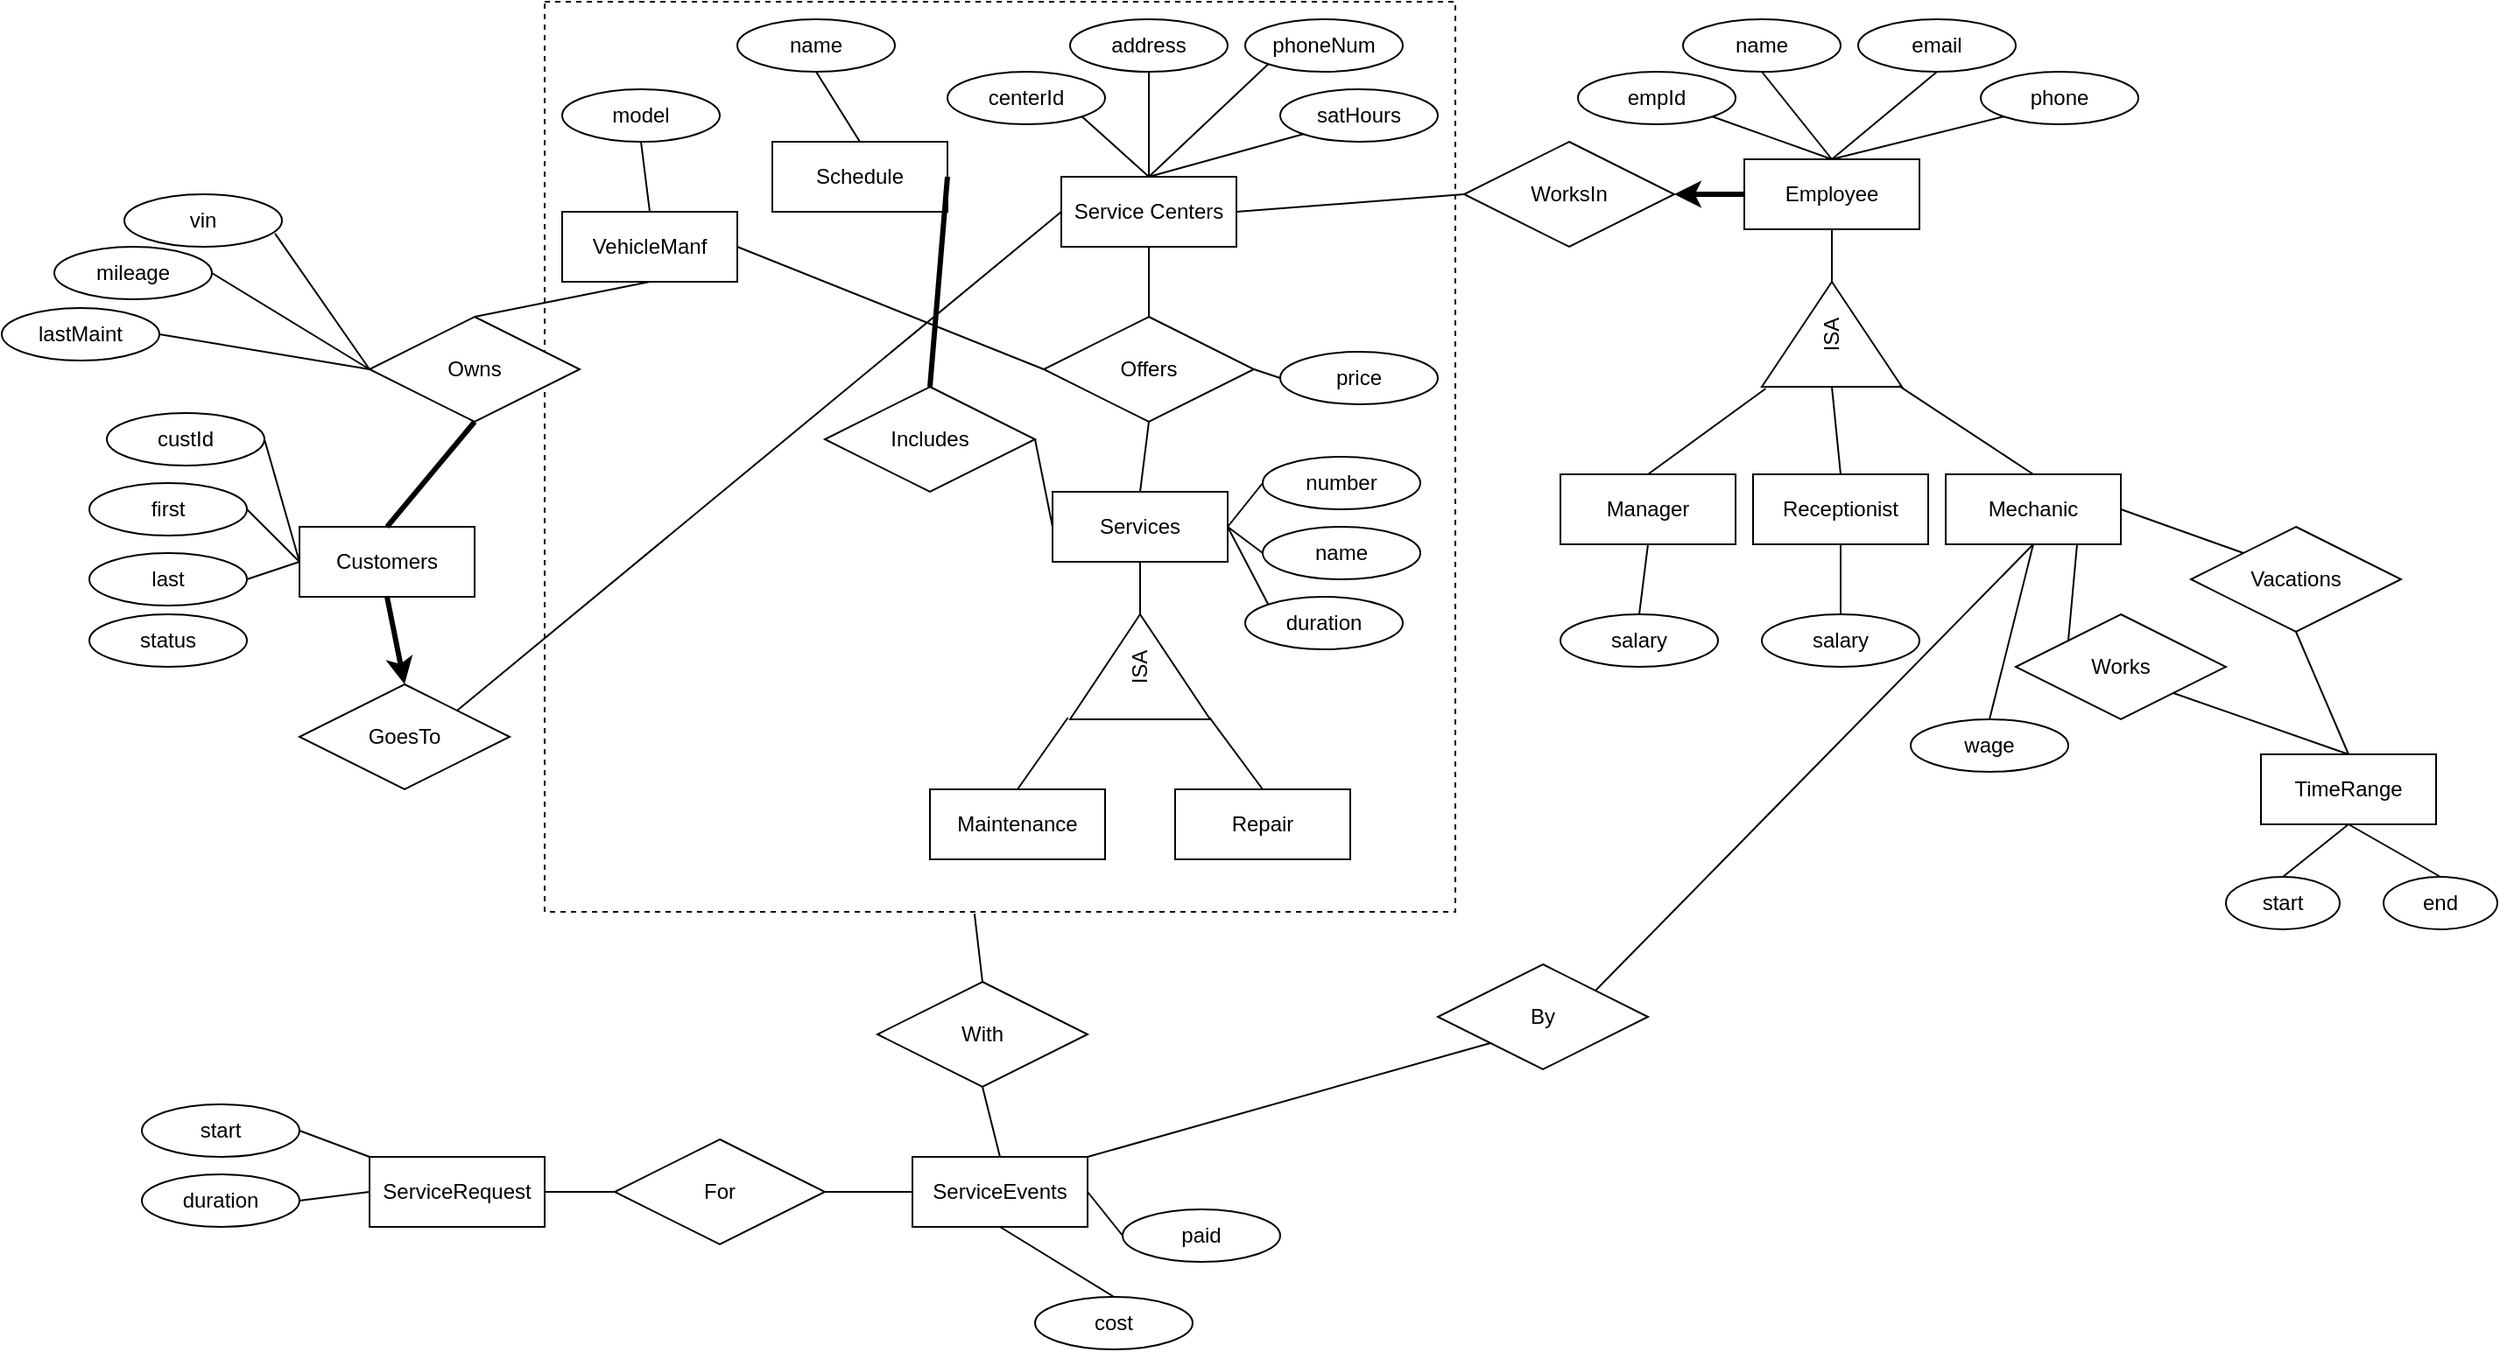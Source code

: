 <mxfile version="20.3.7" type="device"><diagram id="R2lEEEUBdFMjLlhIrx00" name="Page-1"><mxGraphModel dx="1888" dy="571" grid="1" gridSize="10" guides="1" tooltips="1" connect="1" arrows="1" fold="1" page="1" pageScale="1" pageWidth="850" pageHeight="1100" math="0" shadow="0" extFonts="Permanent Marker^https://fonts.googleapis.com/css?family=Permanent+Marker"><root><mxCell id="0"/><mxCell id="1" parent="0"/><mxCell id="NpxVRTcOnWrEXjAAr7ID-101" value="" style="whiteSpace=wrap;html=1;aspect=fixed;dashed=1;" vertex="1" parent="1"><mxGeometry x="-100" y="10" width="520" height="520" as="geometry"/></mxCell><mxCell id="vT3XlOW8INVh_9eX7dai-1" value="Service Centers" style="whiteSpace=wrap;html=1;align=center;" parent="1" vertex="1"><mxGeometry x="195" y="110" width="100" height="40" as="geometry"/></mxCell><mxCell id="vT3XlOW8INVh_9eX7dai-2" value="centerId" style="ellipse;whiteSpace=wrap;html=1;align=center;" parent="1" vertex="1"><mxGeometry x="130" y="50" width="90" height="30" as="geometry"/></mxCell><mxCell id="vT3XlOW8INVh_9eX7dai-3" value="address" style="ellipse;whiteSpace=wrap;html=1;align=center;" parent="1" vertex="1"><mxGeometry x="200" y="20" width="90" height="30" as="geometry"/></mxCell><mxCell id="vT3XlOW8INVh_9eX7dai-4" value="phoneNum" style="ellipse;whiteSpace=wrap;html=1;align=center;" parent="1" vertex="1"><mxGeometry x="300" y="20" width="90" height="30" as="geometry"/></mxCell><mxCell id="vT3XlOW8INVh_9eX7dai-5" value="satHours" style="ellipse;whiteSpace=wrap;html=1;align=center;" parent="1" vertex="1"><mxGeometry x="320" y="60" width="90" height="30" as="geometry"/></mxCell><mxCell id="NpxVRTcOnWrEXjAAr7ID-1" value="Employee" style="whiteSpace=wrap;html=1;align=center;" vertex="1" parent="1"><mxGeometry x="585" y="100" width="100" height="40" as="geometry"/></mxCell><mxCell id="NpxVRTcOnWrEXjAAr7ID-2" value="ISA" style="triangle;whiteSpace=wrap;html=1;rotation=-90;" vertex="1" parent="1"><mxGeometry x="605" y="160" width="60" height="80" as="geometry"/></mxCell><mxCell id="NpxVRTcOnWrEXjAAr7ID-3" value="Manager" style="whiteSpace=wrap;html=1;align=center;" vertex="1" parent="1"><mxGeometry x="480" y="280" width="100" height="40" as="geometry"/></mxCell><mxCell id="NpxVRTcOnWrEXjAAr7ID-4" value="Receptionist" style="whiteSpace=wrap;html=1;align=center;" vertex="1" parent="1"><mxGeometry x="590" y="280" width="100" height="40" as="geometry"/></mxCell><mxCell id="NpxVRTcOnWrEXjAAr7ID-5" value="Mechanic" style="whiteSpace=wrap;html=1;align=center;" vertex="1" parent="1"><mxGeometry x="700" y="280" width="100" height="40" as="geometry"/></mxCell><mxCell id="NpxVRTcOnWrEXjAAr7ID-8" value="empId" style="ellipse;whiteSpace=wrap;html=1;align=center;" vertex="1" parent="1"><mxGeometry x="490" y="50" width="90" height="30" as="geometry"/></mxCell><mxCell id="NpxVRTcOnWrEXjAAr7ID-9" value="name" style="ellipse;whiteSpace=wrap;html=1;align=center;" vertex="1" parent="1"><mxGeometry x="550" y="20" width="90" height="30" as="geometry"/></mxCell><mxCell id="NpxVRTcOnWrEXjAAr7ID-10" value="email&lt;span style=&quot;color: rgba(0, 0, 0, 0); font-family: monospace; font-size: 0px; text-align: start;&quot;&gt;%3CmxGraphModel%3E%3Croot%3E%3CmxCell%20id%3D%220%22%2F%3E%3CmxCell%20id%3D%221%22%20parent%3D%220%22%2F%3E%3CmxCell%20id%3D%222%22%20value%3D%22empId%22%20style%3D%22ellipse%3BwhiteSpace%3Dwrap%3Bhtml%3D1%3Balign%3Dcenter%3B%22%20vertex%3D%221%22%20parent%3D%221%22%3E%3CmxGeometry%20x%3D%22480%22%20y%3D%2290%22%20width%3D%2290%22%20height%3D%2230%22%20as%3D%22geometry%22%2F%3E%3C%2FmxCell%3E%3C%2Froot%3E%3C%2FmxGraphModel%3E&lt;/span&gt;" style="ellipse;whiteSpace=wrap;html=1;align=center;" vertex="1" parent="1"><mxGeometry x="650" y="20" width="90" height="30" as="geometry"/></mxCell><mxCell id="NpxVRTcOnWrEXjAAr7ID-11" value="phone&lt;span style=&quot;color: rgba(0, 0, 0, 0); font-family: monospace; font-size: 0px; text-align: start;&quot;&gt;%3CmxGraphModel%3E%3Croot%3E%3CmxCell%20id%3D%220%22%2F%3E%3CmxCell%20id%3D%221%22%20parent%3D%220%22%2F%3E%3CmxCell%20id%3D%222%22%20value%3D%22email%26lt%3Bspan%20style%3D%26quot%3Bcolor%3A%20rgba(0%2C%200%2C%200%2C%200)%3B%20font-family%3A%20monospace%3B%20font-size%3A%200px%3B%20text-align%3A%20start%3B%26quot%3B%26gt%3B%253CmxGraphModel%253E%253Croot%253E%253CmxCell%2520id%253D%25220%2522%252F%253E%253CmxCell%2520id%253D%25221%2522%2520parent%253D%25220%2522%252F%253E%253CmxCell%2520id%253D%25222%2522%2520value%253D%2522empId%2522%2520style%253D%2522ellipse%253BwhiteSpace%253Dwrap%253Bhtml%253D1%253Balign%253Dcenter%253B%2522%2520vertex%253D%25221%2522%2520parent%253D%25221%2522%253E%253CmxGeometry%2520x%253D%2522480%2522%2520y%253D%252290%2522%2520width%253D%252290%2522%2520height%253D%252230%2522%2520as%253D%2522geometry%2522%252F%253E%253C%252FmxCell%253E%253C%252Froot%253E%253C%252FmxGraphModel%253E%26lt%3B%2Fspan%26gt%3B%22%20style%3D%22ellipse%3BwhiteSpace%3Dwrap%3Bhtml%3D1%3Balign%3Dcenter%3B%22%20vertex%3D%221%22%20parent%3D%221%22%3E%3CmxGeometry%20x%3D%22610%22%20y%3D%2240%22%20width%3D%2290%22%20height%3D%2230%22%20as%3D%22geometry%22%2F%3E%3C%2FmxCell%3E%3C%2Froot%3E%3C%2FmxGraphModel%3E&lt;/span&gt;" style="ellipse;whiteSpace=wrap;html=1;align=center;" vertex="1" parent="1"><mxGeometry x="720" y="50" width="90" height="30" as="geometry"/></mxCell><mxCell id="NpxVRTcOnWrEXjAAr7ID-12" value="salary" style="ellipse;whiteSpace=wrap;html=1;align=center;" vertex="1" parent="1"><mxGeometry x="480" y="360" width="90" height="30" as="geometry"/></mxCell><mxCell id="NpxVRTcOnWrEXjAAr7ID-13" value="salary" style="ellipse;whiteSpace=wrap;html=1;align=center;" vertex="1" parent="1"><mxGeometry x="595" y="360" width="90" height="30" as="geometry"/></mxCell><mxCell id="NpxVRTcOnWrEXjAAr7ID-14" value="wage" style="ellipse;whiteSpace=wrap;html=1;align=center;" vertex="1" parent="1"><mxGeometry x="680" y="420" width="90" height="30" as="geometry"/></mxCell><mxCell id="NpxVRTcOnWrEXjAAr7ID-15" value="" style="endArrow=none;html=1;rounded=0;exitX=1;exitY=1;exitDx=0;exitDy=0;entryX=0.5;entryY=0;entryDx=0;entryDy=0;" edge="1" parent="1" source="vT3XlOW8INVh_9eX7dai-2" target="vT3XlOW8INVh_9eX7dai-1"><mxGeometry relative="1" as="geometry"><mxPoint x="60" y="110" as="sourcePoint"/><mxPoint x="220" y="110" as="targetPoint"/></mxGeometry></mxCell><mxCell id="NpxVRTcOnWrEXjAAr7ID-16" value="" style="endArrow=none;html=1;rounded=0;exitX=0.5;exitY=1;exitDx=0;exitDy=0;entryX=0.5;entryY=0;entryDx=0;entryDy=0;" edge="1" parent="1" source="vT3XlOW8INVh_9eX7dai-3" target="vT3XlOW8INVh_9eX7dai-1"><mxGeometry relative="1" as="geometry"><mxPoint x="260" y="90" as="sourcePoint"/><mxPoint x="420" y="90" as="targetPoint"/></mxGeometry></mxCell><mxCell id="NpxVRTcOnWrEXjAAr7ID-17" value="" style="endArrow=none;html=1;rounded=0;entryX=0;entryY=1;entryDx=0;entryDy=0;exitX=0.5;exitY=0;exitDx=0;exitDy=0;" edge="1" parent="1" source="vT3XlOW8INVh_9eX7dai-1" target="vT3XlOW8INVh_9eX7dai-4"><mxGeometry relative="1" as="geometry"><mxPoint x="260" y="110" as="sourcePoint"/><mxPoint x="420" y="110" as="targetPoint"/></mxGeometry></mxCell><mxCell id="NpxVRTcOnWrEXjAAr7ID-18" value="" style="endArrow=none;html=1;rounded=0;exitX=0.5;exitY=0;exitDx=0;exitDy=0;entryX=0;entryY=1;entryDx=0;entryDy=0;" edge="1" parent="1" source="vT3XlOW8INVh_9eX7dai-1" target="vT3XlOW8INVh_9eX7dai-5"><mxGeometry relative="1" as="geometry"><mxPoint x="340" y="120" as="sourcePoint"/><mxPoint x="500" y="120" as="targetPoint"/></mxGeometry></mxCell><mxCell id="NpxVRTcOnWrEXjAAr7ID-19" value="" style="endArrow=none;html=1;rounded=0;exitX=1;exitY=1;exitDx=0;exitDy=0;entryX=0.5;entryY=0;entryDx=0;entryDy=0;" edge="1" parent="1" source="NpxVRTcOnWrEXjAAr7ID-8" target="NpxVRTcOnWrEXjAAr7ID-1"><mxGeometry relative="1" as="geometry"><mxPoint x="600" y="80" as="sourcePoint"/><mxPoint x="760" y="80" as="targetPoint"/></mxGeometry></mxCell><mxCell id="NpxVRTcOnWrEXjAAr7ID-20" value="" style="endArrow=none;html=1;rounded=0;exitX=0.5;exitY=0;exitDx=0;exitDy=0;entryX=0.5;entryY=1;entryDx=0;entryDy=0;" edge="1" parent="1" source="NpxVRTcOnWrEXjAAr7ID-1" target="NpxVRTcOnWrEXjAAr7ID-9"><mxGeometry relative="1" as="geometry"><mxPoint x="710" y="100" as="sourcePoint"/><mxPoint x="870" y="100" as="targetPoint"/></mxGeometry></mxCell><mxCell id="NpxVRTcOnWrEXjAAr7ID-21" value="" style="endArrow=none;html=1;rounded=0;exitX=0.5;exitY=0;exitDx=0;exitDy=0;entryX=0.5;entryY=1;entryDx=0;entryDy=0;" edge="1" parent="1" source="NpxVRTcOnWrEXjAAr7ID-1" target="NpxVRTcOnWrEXjAAr7ID-10"><mxGeometry relative="1" as="geometry"><mxPoint x="670" y="80" as="sourcePoint"/><mxPoint x="830" y="80" as="targetPoint"/></mxGeometry></mxCell><mxCell id="NpxVRTcOnWrEXjAAr7ID-22" value="" style="endArrow=none;html=1;rounded=0;exitX=0.5;exitY=0;exitDx=0;exitDy=0;entryX=0;entryY=1;entryDx=0;entryDy=0;" edge="1" parent="1" source="NpxVRTcOnWrEXjAAr7ID-1" target="NpxVRTcOnWrEXjAAr7ID-11"><mxGeometry relative="1" as="geometry"><mxPoint x="700" y="130" as="sourcePoint"/><mxPoint x="860" y="130" as="targetPoint"/></mxGeometry></mxCell><mxCell id="NpxVRTcOnWrEXjAAr7ID-23" value="" style="endArrow=none;html=1;rounded=0;exitX=0.5;exitY=1;exitDx=0;exitDy=0;entryX=1;entryY=0.5;entryDx=0;entryDy=0;" edge="1" parent="1" source="NpxVRTcOnWrEXjAAr7ID-1" target="NpxVRTcOnWrEXjAAr7ID-2"><mxGeometry relative="1" as="geometry"><mxPoint x="670" y="170" as="sourcePoint"/><mxPoint x="830" y="170" as="targetPoint"/></mxGeometry></mxCell><mxCell id="NpxVRTcOnWrEXjAAr7ID-24" value="" style="endArrow=none;html=1;rounded=0;entryX=-0.017;entryY=0.028;entryDx=0;entryDy=0;entryPerimeter=0;exitX=0.5;exitY=0;exitDx=0;exitDy=0;" edge="1" parent="1" source="NpxVRTcOnWrEXjAAr7ID-3" target="NpxVRTcOnWrEXjAAr7ID-2"><mxGeometry relative="1" as="geometry"><mxPoint x="470" y="250" as="sourcePoint"/><mxPoint x="630" y="250" as="targetPoint"/></mxGeometry></mxCell><mxCell id="NpxVRTcOnWrEXjAAr7ID-25" value="" style="endArrow=none;html=1;rounded=0;exitX=0;exitY=0.5;exitDx=0;exitDy=0;entryX=0.5;entryY=0;entryDx=0;entryDy=0;" edge="1" parent="1" source="NpxVRTcOnWrEXjAAr7ID-2" target="NpxVRTcOnWrEXjAAr7ID-4"><mxGeometry relative="1" as="geometry"><mxPoint x="620" y="250" as="sourcePoint"/><mxPoint x="780" y="250" as="targetPoint"/></mxGeometry></mxCell><mxCell id="NpxVRTcOnWrEXjAAr7ID-26" value="" style="endArrow=none;html=1;rounded=0;exitX=0.01;exitY=0.978;exitDx=0;exitDy=0;exitPerimeter=0;entryX=0.5;entryY=0;entryDx=0;entryDy=0;" edge="1" parent="1" source="NpxVRTcOnWrEXjAAr7ID-2" target="NpxVRTcOnWrEXjAAr7ID-5"><mxGeometry relative="1" as="geometry"><mxPoint x="690" y="250" as="sourcePoint"/><mxPoint x="830" y="230" as="targetPoint"/></mxGeometry></mxCell><mxCell id="NpxVRTcOnWrEXjAAr7ID-27" value="" style="endArrow=none;html=1;rounded=0;entryX=0.5;entryY=0;entryDx=0;entryDy=0;exitX=0.5;exitY=1;exitDx=0;exitDy=0;" edge="1" parent="1" source="NpxVRTcOnWrEXjAAr7ID-3" target="NpxVRTcOnWrEXjAAr7ID-12"><mxGeometry relative="1" as="geometry"><mxPoint x="380" y="350" as="sourcePoint"/><mxPoint x="540" y="350" as="targetPoint"/></mxGeometry></mxCell><mxCell id="NpxVRTcOnWrEXjAAr7ID-28" value="" style="endArrow=none;html=1;rounded=0;exitX=0.5;exitY=1;exitDx=0;exitDy=0;entryX=0.5;entryY=0;entryDx=0;entryDy=0;" edge="1" parent="1" source="NpxVRTcOnWrEXjAAr7ID-4" target="NpxVRTcOnWrEXjAAr7ID-13"><mxGeometry relative="1" as="geometry"><mxPoint x="530" y="450" as="sourcePoint"/><mxPoint x="690" y="450" as="targetPoint"/></mxGeometry></mxCell><mxCell id="NpxVRTcOnWrEXjAAr7ID-29" value="" style="endArrow=none;html=1;rounded=0;exitX=0.5;exitY=1;exitDx=0;exitDy=0;entryX=0.5;entryY=0;entryDx=0;entryDy=0;" edge="1" parent="1" source="NpxVRTcOnWrEXjAAr7ID-5" target="NpxVRTcOnWrEXjAAr7ID-14"><mxGeometry relative="1" as="geometry"><mxPoint x="630" y="430" as="sourcePoint"/><mxPoint x="790" y="430" as="targetPoint"/></mxGeometry></mxCell><mxCell id="NpxVRTcOnWrEXjAAr7ID-30" value="WorksIn" style="shape=rhombus;perimeter=rhombusPerimeter;whiteSpace=wrap;html=1;align=center;" vertex="1" parent="1"><mxGeometry x="425" y="90" width="120" height="60" as="geometry"/></mxCell><mxCell id="NpxVRTcOnWrEXjAAr7ID-31" value="" style="endArrow=classic;html=1;rounded=0;exitX=0;exitY=0.5;exitDx=0;exitDy=0;entryX=1;entryY=0.5;entryDx=0;entryDy=0;strokeWidth=3;" edge="1" parent="1" source="NpxVRTcOnWrEXjAAr7ID-1" target="NpxVRTcOnWrEXjAAr7ID-30"><mxGeometry width="50" height="50" relative="1" as="geometry"><mxPoint x="560" y="190" as="sourcePoint"/><mxPoint x="610" y="140" as="targetPoint"/><Array as="points"><mxPoint x="550" y="120"/></Array></mxGeometry></mxCell><mxCell id="NpxVRTcOnWrEXjAAr7ID-33" value="" style="endArrow=none;html=1;rounded=0;strokeWidth=1;exitX=1;exitY=0.5;exitDx=0;exitDy=0;entryX=0;entryY=0.5;entryDx=0;entryDy=0;" edge="1" parent="1" source="vT3XlOW8INVh_9eX7dai-1" target="NpxVRTcOnWrEXjAAr7ID-30"><mxGeometry relative="1" as="geometry"><mxPoint x="260" y="180" as="sourcePoint"/><mxPoint x="420" y="180" as="targetPoint"/></mxGeometry></mxCell><mxCell id="NpxVRTcOnWrEXjAAr7ID-34" value="Services" style="whiteSpace=wrap;html=1;align=center;" vertex="1" parent="1"><mxGeometry x="190" y="290" width="100" height="40" as="geometry"/></mxCell><mxCell id="NpxVRTcOnWrEXjAAr7ID-35" value="ISA" style="triangle;whiteSpace=wrap;html=1;rotation=-90;" vertex="1" parent="1"><mxGeometry x="210" y="350" width="60" height="80" as="geometry"/></mxCell><mxCell id="NpxVRTcOnWrEXjAAr7ID-36" value="" style="endArrow=none;html=1;rounded=0;strokeWidth=1;entryX=0.5;entryY=1;entryDx=0;entryDy=0;exitX=1;exitY=0.5;exitDx=0;exitDy=0;" edge="1" parent="1" source="NpxVRTcOnWrEXjAAr7ID-35" target="NpxVRTcOnWrEXjAAr7ID-34"><mxGeometry relative="1" as="geometry"><mxPoint x="70" y="340" as="sourcePoint"/><mxPoint x="230" y="340" as="targetPoint"/></mxGeometry></mxCell><mxCell id="NpxVRTcOnWrEXjAAr7ID-37" value="Maintenance" style="whiteSpace=wrap;html=1;align=center;" vertex="1" parent="1"><mxGeometry x="120" y="460" width="100" height="40" as="geometry"/></mxCell><mxCell id="NpxVRTcOnWrEXjAAr7ID-38" value="Repair" style="whiteSpace=wrap;html=1;align=center;" vertex="1" parent="1"><mxGeometry x="260" y="460" width="100" height="40" as="geometry"/></mxCell><mxCell id="NpxVRTcOnWrEXjAAr7ID-39" value="" style="endArrow=none;html=1;rounded=0;strokeWidth=1;entryX=0.017;entryY=-0.015;entryDx=0;entryDy=0;entryPerimeter=0;exitX=0.5;exitY=0;exitDx=0;exitDy=0;" edge="1" parent="1" source="NpxVRTcOnWrEXjAAr7ID-37" target="NpxVRTcOnWrEXjAAr7ID-35"><mxGeometry relative="1" as="geometry"><mxPoint x="20" y="430" as="sourcePoint"/><mxPoint x="180" y="430" as="targetPoint"/></mxGeometry></mxCell><mxCell id="NpxVRTcOnWrEXjAAr7ID-40" value="" style="endArrow=none;html=1;rounded=0;strokeWidth=1;entryX=0.5;entryY=0;entryDx=0;entryDy=0;exitX=0.017;exitY=0.995;exitDx=0;exitDy=0;exitPerimeter=0;" edge="1" parent="1" source="NpxVRTcOnWrEXjAAr7ID-35" target="NpxVRTcOnWrEXjAAr7ID-38"><mxGeometry relative="1" as="geometry"><mxPoint x="300" y="420" as="sourcePoint"/><mxPoint x="520" y="430" as="targetPoint"/></mxGeometry></mxCell><mxCell id="NpxVRTcOnWrEXjAAr7ID-41" value="number" style="ellipse;whiteSpace=wrap;html=1;align=center;" vertex="1" parent="1"><mxGeometry x="310" y="270" width="90" height="30" as="geometry"/></mxCell><mxCell id="NpxVRTcOnWrEXjAAr7ID-42" value="name" style="ellipse;whiteSpace=wrap;html=1;align=center;" vertex="1" parent="1"><mxGeometry x="310" y="310" width="90" height="30" as="geometry"/></mxCell><mxCell id="NpxVRTcOnWrEXjAAr7ID-43" value="" style="endArrow=none;html=1;rounded=0;strokeWidth=1;exitX=1;exitY=0.5;exitDx=0;exitDy=0;entryX=0;entryY=0.5;entryDx=0;entryDy=0;" edge="1" parent="1" source="NpxVRTcOnWrEXjAAr7ID-34" target="NpxVRTcOnWrEXjAAr7ID-41"><mxGeometry relative="1" as="geometry"><mxPoint x="280" y="260" as="sourcePoint"/><mxPoint x="440" y="260" as="targetPoint"/></mxGeometry></mxCell><mxCell id="NpxVRTcOnWrEXjAAr7ID-44" value="" style="endArrow=none;html=1;rounded=0;strokeWidth=1;exitX=1;exitY=0.5;exitDx=0;exitDy=0;entryX=0;entryY=0.5;entryDx=0;entryDy=0;" edge="1" parent="1" source="NpxVRTcOnWrEXjAAr7ID-34" target="NpxVRTcOnWrEXjAAr7ID-42"><mxGeometry relative="1" as="geometry"><mxPoint x="310" y="360" as="sourcePoint"/><mxPoint x="470" y="360" as="targetPoint"/></mxGeometry></mxCell><mxCell id="NpxVRTcOnWrEXjAAr7ID-45" value="duration" style="ellipse;whiteSpace=wrap;html=1;align=center;" vertex="1" parent="1"><mxGeometry x="300" y="350" width="90" height="30" as="geometry"/></mxCell><mxCell id="NpxVRTcOnWrEXjAAr7ID-46" value="" style="endArrow=none;html=1;rounded=0;strokeWidth=1;exitX=1;exitY=0.5;exitDx=0;exitDy=0;entryX=0;entryY=0;entryDx=0;entryDy=0;" edge="1" parent="1" source="NpxVRTcOnWrEXjAAr7ID-34" target="NpxVRTcOnWrEXjAAr7ID-45"><mxGeometry relative="1" as="geometry"><mxPoint x="340" y="410" as="sourcePoint"/><mxPoint x="500" y="410" as="targetPoint"/></mxGeometry></mxCell><mxCell id="NpxVRTcOnWrEXjAAr7ID-47" value="Offers" style="shape=rhombus;perimeter=rhombusPerimeter;whiteSpace=wrap;html=1;align=center;" vertex="1" parent="1"><mxGeometry x="185" y="190" width="120" height="60" as="geometry"/></mxCell><mxCell id="NpxVRTcOnWrEXjAAr7ID-48" value="" style="endArrow=none;html=1;rounded=0;strokeWidth=1;entryX=0.5;entryY=1;entryDx=0;entryDy=0;exitX=0.5;exitY=0;exitDx=0;exitDy=0;" edge="1" parent="1" source="NpxVRTcOnWrEXjAAr7ID-47" target="vT3XlOW8INVh_9eX7dai-1"><mxGeometry relative="1" as="geometry"><mxPoint x="220" y="180" as="sourcePoint"/><mxPoint x="190" y="190" as="targetPoint"/></mxGeometry></mxCell><mxCell id="NpxVRTcOnWrEXjAAr7ID-49" value="" style="endArrow=none;html=1;rounded=0;strokeWidth=1;entryX=0.5;entryY=1;entryDx=0;entryDy=0;exitX=0.5;exitY=0;exitDx=0;exitDy=0;" edge="1" parent="1" source="NpxVRTcOnWrEXjAAr7ID-34" target="NpxVRTcOnWrEXjAAr7ID-47"><mxGeometry relative="1" as="geometry"><mxPoint y="270" as="sourcePoint"/><mxPoint x="160" y="270" as="targetPoint"/></mxGeometry></mxCell><mxCell id="NpxVRTcOnWrEXjAAr7ID-50" value="VehicleManf" style="whiteSpace=wrap;html=1;align=center;" vertex="1" parent="1"><mxGeometry x="-90" y="130" width="100" height="40" as="geometry"/></mxCell><mxCell id="NpxVRTcOnWrEXjAAr7ID-51" value="" style="endArrow=none;html=1;rounded=0;strokeWidth=1;exitX=1;exitY=0.5;exitDx=0;exitDy=0;entryX=0;entryY=0.5;entryDx=0;entryDy=0;" edge="1" parent="1" source="NpxVRTcOnWrEXjAAr7ID-50" target="NpxVRTcOnWrEXjAAr7ID-47"><mxGeometry relative="1" as="geometry"><mxPoint x="100" y="170" as="sourcePoint"/><mxPoint x="260" y="170" as="targetPoint"/></mxGeometry></mxCell><mxCell id="NpxVRTcOnWrEXjAAr7ID-52" value="model" style="ellipse;whiteSpace=wrap;html=1;align=center;" vertex="1" parent="1"><mxGeometry x="-90" y="60" width="90" height="30" as="geometry"/></mxCell><mxCell id="NpxVRTcOnWrEXjAAr7ID-53" value="" style="endArrow=none;html=1;rounded=0;strokeWidth=1;exitX=0.5;exitY=1;exitDx=0;exitDy=0;entryX=0.5;entryY=0;entryDx=0;entryDy=0;" edge="1" parent="1" source="NpxVRTcOnWrEXjAAr7ID-52" target="NpxVRTcOnWrEXjAAr7ID-50"><mxGeometry relative="1" as="geometry"><mxPoint x="60" y="270" as="sourcePoint"/><mxPoint x="220" y="270" as="targetPoint"/></mxGeometry></mxCell><mxCell id="NpxVRTcOnWrEXjAAr7ID-54" value="price" style="ellipse;whiteSpace=wrap;html=1;align=center;" vertex="1" parent="1"><mxGeometry x="320" y="210" width="90" height="30" as="geometry"/></mxCell><mxCell id="NpxVRTcOnWrEXjAAr7ID-55" value="" style="endArrow=none;html=1;rounded=0;strokeWidth=1;exitX=1;exitY=0.5;exitDx=0;exitDy=0;entryX=0;entryY=0.5;entryDx=0;entryDy=0;" edge="1" parent="1" source="NpxVRTcOnWrEXjAAr7ID-47" target="NpxVRTcOnWrEXjAAr7ID-54"><mxGeometry relative="1" as="geometry"><mxPoint x="70" y="260" as="sourcePoint"/><mxPoint x="230" y="260" as="targetPoint"/></mxGeometry></mxCell><mxCell id="NpxVRTcOnWrEXjAAr7ID-56" value="Schedule" style="whiteSpace=wrap;html=1;align=center;" vertex="1" parent="1"><mxGeometry x="30" y="90" width="100" height="40" as="geometry"/></mxCell><mxCell id="NpxVRTcOnWrEXjAAr7ID-57" value="name" style="ellipse;whiteSpace=wrap;html=1;align=center;" vertex="1" parent="1"><mxGeometry x="10" y="20" width="90" height="30" as="geometry"/></mxCell><mxCell id="NpxVRTcOnWrEXjAAr7ID-58" value="" style="endArrow=none;html=1;rounded=0;strokeWidth=1;exitX=0.5;exitY=1;exitDx=0;exitDy=0;entryX=0.5;entryY=0;entryDx=0;entryDy=0;" edge="1" parent="1" source="NpxVRTcOnWrEXjAAr7ID-57" target="NpxVRTcOnWrEXjAAr7ID-56"><mxGeometry relative="1" as="geometry"><mxPoint x="85" y="170" as="sourcePoint"/><mxPoint x="80" y="210" as="targetPoint"/></mxGeometry></mxCell><mxCell id="NpxVRTcOnWrEXjAAr7ID-59" value="Includes" style="shape=rhombus;perimeter=rhombusPerimeter;whiteSpace=wrap;html=1;align=center;" vertex="1" parent="1"><mxGeometry x="60" y="230" width="120" height="60" as="geometry"/></mxCell><mxCell id="NpxVRTcOnWrEXjAAr7ID-60" value="" style="endArrow=none;html=1;rounded=0;strokeWidth=1;exitX=1;exitY=0.5;exitDx=0;exitDy=0;entryX=0;entryY=0.5;entryDx=0;entryDy=0;" edge="1" parent="1" source="NpxVRTcOnWrEXjAAr7ID-59" target="NpxVRTcOnWrEXjAAr7ID-34"><mxGeometry relative="1" as="geometry"><mxPoint x="70" y="360" as="sourcePoint"/><mxPoint x="230" y="360" as="targetPoint"/></mxGeometry></mxCell><mxCell id="NpxVRTcOnWrEXjAAr7ID-61" value="" style="endArrow=none;html=1;rounded=0;strokeWidth=3;exitX=1;exitY=0.5;exitDx=0;exitDy=0;entryX=0.5;entryY=0;entryDx=0;entryDy=0;" edge="1" parent="1" source="NpxVRTcOnWrEXjAAr7ID-56" target="NpxVRTcOnWrEXjAAr7ID-59"><mxGeometry relative="1" as="geometry"><mxPoint x="170" y="320" as="sourcePoint"/><mxPoint x="200" y="320" as="targetPoint"/></mxGeometry></mxCell><mxCell id="NpxVRTcOnWrEXjAAr7ID-62" value="Works" style="shape=rhombus;perimeter=rhombusPerimeter;whiteSpace=wrap;html=1;align=center;" vertex="1" parent="1"><mxGeometry x="740" y="360" width="120" height="60" as="geometry"/></mxCell><mxCell id="NpxVRTcOnWrEXjAAr7ID-63" value="Vacations" style="shape=rhombus;perimeter=rhombusPerimeter;whiteSpace=wrap;html=1;align=center;" vertex="1" parent="1"><mxGeometry x="840" y="310" width="120" height="60" as="geometry"/></mxCell><mxCell id="NpxVRTcOnWrEXjAAr7ID-64" value="start" style="ellipse;whiteSpace=wrap;html=1;align=center;" vertex="1" parent="1"><mxGeometry x="860" y="510" width="65" height="30" as="geometry"/></mxCell><mxCell id="NpxVRTcOnWrEXjAAr7ID-66" value="end" style="ellipse;whiteSpace=wrap;html=1;align=center;" vertex="1" parent="1"><mxGeometry x="950" y="510" width="65" height="30" as="geometry"/></mxCell><mxCell id="NpxVRTcOnWrEXjAAr7ID-70" value="" style="endArrow=none;html=1;rounded=0;strokeWidth=1;exitX=0.5;exitY=0;exitDx=0;exitDy=0;entryX=0.5;entryY=1;entryDx=0;entryDy=0;" edge="1" parent="1" source="NpxVRTcOnWrEXjAAr7ID-64" target="NpxVRTcOnWrEXjAAr7ID-74"><mxGeometry relative="1" as="geometry"><mxPoint x="650" y="510" as="sourcePoint"/><mxPoint x="810" y="510" as="targetPoint"/></mxGeometry></mxCell><mxCell id="NpxVRTcOnWrEXjAAr7ID-71" value="" style="endArrow=none;html=1;rounded=0;strokeWidth=1;exitX=0.5;exitY=1;exitDx=0;exitDy=0;entryX=0.5;entryY=0;entryDx=0;entryDy=0;" edge="1" parent="1" source="NpxVRTcOnWrEXjAAr7ID-74" target="NpxVRTcOnWrEXjAAr7ID-66"><mxGeometry relative="1" as="geometry"><mxPoint x="630" y="540" as="sourcePoint"/><mxPoint x="800" y="470" as="targetPoint"/></mxGeometry></mxCell><mxCell id="NpxVRTcOnWrEXjAAr7ID-74" value="TimeRange" style="whiteSpace=wrap;html=1;align=center;" vertex="1" parent="1"><mxGeometry x="880" y="440" width="100" height="40" as="geometry"/></mxCell><mxCell id="NpxVRTcOnWrEXjAAr7ID-75" value="" style="endArrow=none;html=1;rounded=0;strokeWidth=1;exitX=1;exitY=1;exitDx=0;exitDy=0;entryX=0.5;entryY=0;entryDx=0;entryDy=0;" edge="1" parent="1" source="NpxVRTcOnWrEXjAAr7ID-62" target="NpxVRTcOnWrEXjAAr7ID-74"><mxGeometry relative="1" as="geometry"><mxPoint x="780" y="450" as="sourcePoint"/><mxPoint x="940" y="450" as="targetPoint"/></mxGeometry></mxCell><mxCell id="NpxVRTcOnWrEXjAAr7ID-76" value="" style="endArrow=none;html=1;rounded=0;strokeWidth=1;exitX=0.5;exitY=1;exitDx=0;exitDy=0;" edge="1" parent="1" source="NpxVRTcOnWrEXjAAr7ID-63"><mxGeometry relative="1" as="geometry"><mxPoint x="910" y="400" as="sourcePoint"/><mxPoint x="930" y="440" as="targetPoint"/></mxGeometry></mxCell><mxCell id="NpxVRTcOnWrEXjAAr7ID-77" value="" style="endArrow=none;html=1;rounded=0;strokeWidth=1;exitX=1;exitY=0.5;exitDx=0;exitDy=0;entryX=0;entryY=0;entryDx=0;entryDy=0;" edge="1" parent="1" source="NpxVRTcOnWrEXjAAr7ID-5" target="NpxVRTcOnWrEXjAAr7ID-63"><mxGeometry relative="1" as="geometry"><mxPoint x="830" y="300" as="sourcePoint"/><mxPoint x="990" y="300" as="targetPoint"/></mxGeometry></mxCell><mxCell id="NpxVRTcOnWrEXjAAr7ID-78" value="" style="endArrow=none;html=1;rounded=0;strokeWidth=1;exitX=0.75;exitY=1;exitDx=0;exitDy=0;entryX=0;entryY=0;entryDx=0;entryDy=0;" edge="1" parent="1" source="NpxVRTcOnWrEXjAAr7ID-5" target="NpxVRTcOnWrEXjAAr7ID-62"><mxGeometry relative="1" as="geometry"><mxPoint x="720" y="480" as="sourcePoint"/><mxPoint x="880" y="480" as="targetPoint"/></mxGeometry></mxCell><mxCell id="NpxVRTcOnWrEXjAAr7ID-79" value="Customers" style="whiteSpace=wrap;html=1;align=center;" vertex="1" parent="1"><mxGeometry x="-240" y="310" width="100" height="40" as="geometry"/></mxCell><mxCell id="NpxVRTcOnWrEXjAAr7ID-80" value="custId" style="ellipse;whiteSpace=wrap;html=1;align=center;" vertex="1" parent="1"><mxGeometry x="-350" y="245" width="90" height="30" as="geometry"/></mxCell><mxCell id="NpxVRTcOnWrEXjAAr7ID-81" value="first" style="ellipse;whiteSpace=wrap;html=1;align=center;" vertex="1" parent="1"><mxGeometry x="-360" y="285" width="90" height="30" as="geometry"/></mxCell><mxCell id="NpxVRTcOnWrEXjAAr7ID-82" value="last" style="ellipse;whiteSpace=wrap;html=1;align=center;" vertex="1" parent="1"><mxGeometry x="-360" y="325" width="90" height="30" as="geometry"/></mxCell><mxCell id="NpxVRTcOnWrEXjAAr7ID-83" value="Owns" style="shape=rhombus;perimeter=rhombusPerimeter;whiteSpace=wrap;html=1;align=center;" vertex="1" parent="1"><mxGeometry x="-200" y="190" width="120" height="60" as="geometry"/></mxCell><mxCell id="NpxVRTcOnWrEXjAAr7ID-84" value="" style="endArrow=none;html=1;rounded=0;strokeWidth=3;exitX=0.5;exitY=0;exitDx=0;exitDy=0;entryX=0.5;entryY=1;entryDx=0;entryDy=0;" edge="1" parent="1" source="NpxVRTcOnWrEXjAAr7ID-79" target="NpxVRTcOnWrEXjAAr7ID-83"><mxGeometry relative="1" as="geometry"><mxPoint x="-60" y="270" as="sourcePoint"/><mxPoint x="100" y="270" as="targetPoint"/></mxGeometry></mxCell><mxCell id="NpxVRTcOnWrEXjAAr7ID-85" value="" style="endArrow=none;html=1;rounded=0;strokeWidth=1;entryX=0.5;entryY=1;entryDx=0;entryDy=0;exitX=0.5;exitY=0;exitDx=0;exitDy=0;" edge="1" parent="1" source="NpxVRTcOnWrEXjAAr7ID-83" target="NpxVRTcOnWrEXjAAr7ID-50"><mxGeometry relative="1" as="geometry"><mxPoint x="-140" y="190" as="sourcePoint"/><mxPoint x="-130" y="260" as="targetPoint"/></mxGeometry></mxCell><mxCell id="NpxVRTcOnWrEXjAAr7ID-86" value="" style="endArrow=none;html=1;rounded=0;strokeWidth=1;exitX=1;exitY=0.5;exitDx=0;exitDy=0;entryX=0;entryY=0.5;entryDx=0;entryDy=0;" edge="1" parent="1" source="NpxVRTcOnWrEXjAAr7ID-80" target="NpxVRTcOnWrEXjAAr7ID-79"><mxGeometry relative="1" as="geometry"><mxPoint x="-160" y="280" as="sourcePoint"/><mxPoint y="280" as="targetPoint"/></mxGeometry></mxCell><mxCell id="NpxVRTcOnWrEXjAAr7ID-87" value="" style="endArrow=none;html=1;rounded=0;strokeWidth=1;exitX=1;exitY=0.5;exitDx=0;exitDy=0;entryX=0;entryY=0.5;entryDx=0;entryDy=0;" edge="1" parent="1" source="NpxVRTcOnWrEXjAAr7ID-81" target="NpxVRTcOnWrEXjAAr7ID-79"><mxGeometry relative="1" as="geometry"><mxPoint x="-250" y="270" as="sourcePoint"/><mxPoint x="-200" y="330" as="targetPoint"/></mxGeometry></mxCell><mxCell id="NpxVRTcOnWrEXjAAr7ID-88" value="" style="endArrow=none;html=1;rounded=0;strokeWidth=1;exitX=1;exitY=0.5;exitDx=0;exitDy=0;entryX=0;entryY=0.5;entryDx=0;entryDy=0;" edge="1" parent="1" source="NpxVRTcOnWrEXjAAr7ID-82" target="NpxVRTcOnWrEXjAAr7ID-79"><mxGeometry relative="1" as="geometry"><mxPoint x="-270" y="350" as="sourcePoint"/><mxPoint x="-110" y="350" as="targetPoint"/></mxGeometry></mxCell><mxCell id="NpxVRTcOnWrEXjAAr7ID-89" value="vin" style="ellipse;whiteSpace=wrap;html=1;align=center;" vertex="1" parent="1"><mxGeometry x="-340" y="120" width="90" height="30" as="geometry"/></mxCell><mxCell id="NpxVRTcOnWrEXjAAr7ID-90" value="" style="endArrow=none;html=1;rounded=0;strokeWidth=1;exitX=0.956;exitY=0.747;exitDx=0;exitDy=0;exitPerimeter=0;entryX=0;entryY=0.5;entryDx=0;entryDy=0;" edge="1" parent="1" source="NpxVRTcOnWrEXjAAr7ID-89" target="NpxVRTcOnWrEXjAAr7ID-83"><mxGeometry relative="1" as="geometry"><mxPoint x="-250" y="220" as="sourcePoint"/><mxPoint x="-90" y="220" as="targetPoint"/></mxGeometry></mxCell><mxCell id="NpxVRTcOnWrEXjAAr7ID-91" value="mileage" style="ellipse;whiteSpace=wrap;html=1;align=center;" vertex="1" parent="1"><mxGeometry x="-380" y="150" width="90" height="30" as="geometry"/></mxCell><mxCell id="NpxVRTcOnWrEXjAAr7ID-92" value="" style="endArrow=none;html=1;rounded=0;strokeWidth=1;exitX=1;exitY=0.5;exitDx=0;exitDy=0;entryX=0;entryY=0.5;entryDx=0;entryDy=0;" edge="1" parent="1" source="NpxVRTcOnWrEXjAAr7ID-91" target="NpxVRTcOnWrEXjAAr7ID-83"><mxGeometry relative="1" as="geometry"><mxPoint x="-243.96" y="152.41" as="sourcePoint"/><mxPoint x="-190" y="230" as="targetPoint"/></mxGeometry></mxCell><mxCell id="NpxVRTcOnWrEXjAAr7ID-93" value="lastMaint" style="ellipse;whiteSpace=wrap;html=1;align=center;" vertex="1" parent="1"><mxGeometry x="-410" y="185" width="90" height="30" as="geometry"/></mxCell><mxCell id="NpxVRTcOnWrEXjAAr7ID-94" value="" style="endArrow=none;html=1;rounded=0;strokeWidth=1;exitX=1;exitY=0.5;exitDx=0;exitDy=0;entryX=0;entryY=0.5;entryDx=0;entryDy=0;" edge="1" parent="1" source="NpxVRTcOnWrEXjAAr7ID-93" target="NpxVRTcOnWrEXjAAr7ID-83"><mxGeometry relative="1" as="geometry"><mxPoint x="-280" y="175" as="sourcePoint"/><mxPoint x="-190" y="230" as="targetPoint"/></mxGeometry></mxCell><mxCell id="NpxVRTcOnWrEXjAAr7ID-95" value="status" style="ellipse;whiteSpace=wrap;html=1;align=center;" vertex="1" parent="1"><mxGeometry x="-360" y="360" width="90" height="30" as="geometry"/></mxCell><mxCell id="NpxVRTcOnWrEXjAAr7ID-97" value="GoesTo" style="shape=rhombus;perimeter=rhombusPerimeter;whiteSpace=wrap;html=1;align=center;" vertex="1" parent="1"><mxGeometry x="-240" y="400" width="120" height="60" as="geometry"/></mxCell><mxCell id="NpxVRTcOnWrEXjAAr7ID-98" value="" style="endArrow=classic;html=1;rounded=0;strokeWidth=3;exitX=0.5;exitY=1;exitDx=0;exitDy=0;entryX=0.5;entryY=0;entryDx=0;entryDy=0;" edge="1" parent="1" source="NpxVRTcOnWrEXjAAr7ID-79" target="NpxVRTcOnWrEXjAAr7ID-97"><mxGeometry width="50" height="50" relative="1" as="geometry"><mxPoint x="-50" y="310" as="sourcePoint"/><mxPoint y="260" as="targetPoint"/></mxGeometry></mxCell><mxCell id="NpxVRTcOnWrEXjAAr7ID-99" value="" style="endArrow=none;html=1;rounded=0;strokeWidth=1;exitX=1;exitY=0;exitDx=0;exitDy=0;entryX=0;entryY=0.5;entryDx=0;entryDy=0;" edge="1" parent="1" source="NpxVRTcOnWrEXjAAr7ID-97" target="vT3XlOW8INVh_9eX7dai-1"><mxGeometry relative="1" as="geometry"><mxPoint y="300" as="sourcePoint"/><mxPoint x="160" y="300" as="targetPoint"/></mxGeometry></mxCell><mxCell id="NpxVRTcOnWrEXjAAr7ID-103" value="ServiceEvents" style="whiteSpace=wrap;html=1;align=center;" vertex="1" parent="1"><mxGeometry x="110" y="670" width="100" height="40" as="geometry"/></mxCell><mxCell id="NpxVRTcOnWrEXjAAr7ID-104" value="With" style="shape=rhombus;perimeter=rhombusPerimeter;whiteSpace=wrap;html=1;align=center;" vertex="1" parent="1"><mxGeometry x="90" y="570" width="120" height="60" as="geometry"/></mxCell><mxCell id="NpxVRTcOnWrEXjAAr7ID-105" value="" style="endArrow=none;html=1;rounded=0;strokeWidth=1;exitX=0.5;exitY=1;exitDx=0;exitDy=0;entryX=0.5;entryY=0;entryDx=0;entryDy=0;" edge="1" parent="1" source="NpxVRTcOnWrEXjAAr7ID-104" target="NpxVRTcOnWrEXjAAr7ID-103"><mxGeometry relative="1" as="geometry"><mxPoint x="40" y="650" as="sourcePoint"/><mxPoint x="200" y="650" as="targetPoint"/></mxGeometry></mxCell><mxCell id="NpxVRTcOnWrEXjAAr7ID-106" value="" style="endArrow=none;html=1;rounded=0;strokeWidth=1;exitX=0.472;exitY=1.002;exitDx=0;exitDy=0;entryX=0.5;entryY=0;entryDx=0;entryDy=0;exitPerimeter=0;" edge="1" parent="1" source="NpxVRTcOnWrEXjAAr7ID-101" target="NpxVRTcOnWrEXjAAr7ID-104"><mxGeometry relative="1" as="geometry"><mxPoint x="160" y="640" as="sourcePoint"/><mxPoint x="170" y="680" as="targetPoint"/></mxGeometry></mxCell><mxCell id="NpxVRTcOnWrEXjAAr7ID-107" value="cost" style="ellipse;whiteSpace=wrap;html=1;align=center;" vertex="1" parent="1"><mxGeometry x="180" y="750" width="90" height="30" as="geometry"/></mxCell><mxCell id="NpxVRTcOnWrEXjAAr7ID-108" value="paid" style="ellipse;whiteSpace=wrap;html=1;align=center;" vertex="1" parent="1"><mxGeometry x="230" y="700" width="90" height="30" as="geometry"/></mxCell><mxCell id="NpxVRTcOnWrEXjAAr7ID-109" value="" style="endArrow=none;html=1;rounded=0;strokeWidth=1;exitX=1;exitY=0.5;exitDx=0;exitDy=0;entryX=0;entryY=0.5;entryDx=0;entryDy=0;" edge="1" parent="1" source="NpxVRTcOnWrEXjAAr7ID-103" target="NpxVRTcOnWrEXjAAr7ID-108"><mxGeometry relative="1" as="geometry"><mxPoint x="200" y="640" as="sourcePoint"/><mxPoint x="360" y="640" as="targetPoint"/></mxGeometry></mxCell><mxCell id="NpxVRTcOnWrEXjAAr7ID-110" value="" style="endArrow=none;html=1;rounded=0;strokeWidth=1;exitX=0.5;exitY=1;exitDx=0;exitDy=0;entryX=0.5;entryY=0;entryDx=0;entryDy=0;" edge="1" parent="1" source="NpxVRTcOnWrEXjAAr7ID-103" target="NpxVRTcOnWrEXjAAr7ID-107"><mxGeometry relative="1" as="geometry"><mxPoint x="220" y="700" as="sourcePoint"/><mxPoint x="240" y="725" as="targetPoint"/></mxGeometry></mxCell><mxCell id="NpxVRTcOnWrEXjAAr7ID-111" value="By" style="shape=rhombus;perimeter=rhombusPerimeter;whiteSpace=wrap;html=1;align=center;" vertex="1" parent="1"><mxGeometry x="410" y="560" width="120" height="60" as="geometry"/></mxCell><mxCell id="NpxVRTcOnWrEXjAAr7ID-112" value="" style="endArrow=none;html=1;rounded=0;strokeWidth=1;exitX=1;exitY=0;exitDx=0;exitDy=0;entryX=0;entryY=1;entryDx=0;entryDy=0;" edge="1" parent="1" source="NpxVRTcOnWrEXjAAr7ID-103" target="NpxVRTcOnWrEXjAAr7ID-111"><mxGeometry relative="1" as="geometry"><mxPoint x="160" y="640" as="sourcePoint"/><mxPoint x="170" y="680" as="targetPoint"/></mxGeometry></mxCell><mxCell id="NpxVRTcOnWrEXjAAr7ID-113" value="" style="endArrow=none;html=1;rounded=0;strokeWidth=1;entryX=1;entryY=0;entryDx=0;entryDy=0;exitX=0.5;exitY=1;exitDx=0;exitDy=0;" edge="1" parent="1" source="NpxVRTcOnWrEXjAAr7ID-5" target="NpxVRTcOnWrEXjAAr7ID-111"><mxGeometry relative="1" as="geometry"><mxPoint x="580" y="530" as="sourcePoint"/><mxPoint x="180" y="690" as="targetPoint"/></mxGeometry></mxCell><mxCell id="NpxVRTcOnWrEXjAAr7ID-114" value="ServiceRequest" style="whiteSpace=wrap;html=1;align=center;" vertex="1" parent="1"><mxGeometry x="-200" y="670" width="100" height="40" as="geometry"/></mxCell><mxCell id="NpxVRTcOnWrEXjAAr7ID-115" value="For" style="shape=rhombus;perimeter=rhombusPerimeter;whiteSpace=wrap;html=1;align=center;" vertex="1" parent="1"><mxGeometry x="-60" y="660" width="120" height="60" as="geometry"/></mxCell><mxCell id="NpxVRTcOnWrEXjAAr7ID-116" value="" style="endArrow=none;html=1;rounded=0;strokeWidth=1;exitX=1;exitY=0.5;exitDx=0;exitDy=0;entryX=0;entryY=0.5;entryDx=0;entryDy=0;" edge="1" parent="1" source="NpxVRTcOnWrEXjAAr7ID-114" target="NpxVRTcOnWrEXjAAr7ID-115"><mxGeometry relative="1" as="geometry"><mxPoint x="-160" y="630" as="sourcePoint"/><mxPoint y="630" as="targetPoint"/></mxGeometry></mxCell><mxCell id="NpxVRTcOnWrEXjAAr7ID-117" value="" style="endArrow=none;html=1;rounded=0;strokeWidth=1;exitX=1;exitY=0.5;exitDx=0;exitDy=0;entryX=0;entryY=0.5;entryDx=0;entryDy=0;" edge="1" parent="1" source="NpxVRTcOnWrEXjAAr7ID-115" target="NpxVRTcOnWrEXjAAr7ID-103"><mxGeometry relative="1" as="geometry"><mxPoint x="-90" y="700" as="sourcePoint"/><mxPoint x="-50" y="700" as="targetPoint"/></mxGeometry></mxCell><mxCell id="NpxVRTcOnWrEXjAAr7ID-118" value="start" style="ellipse;whiteSpace=wrap;html=1;align=center;" vertex="1" parent="1"><mxGeometry x="-330" y="640" width="90" height="30" as="geometry"/></mxCell><mxCell id="NpxVRTcOnWrEXjAAr7ID-119" value="duration" style="ellipse;whiteSpace=wrap;html=1;align=center;" vertex="1" parent="1"><mxGeometry x="-330" y="680" width="90" height="30" as="geometry"/></mxCell><mxCell id="NpxVRTcOnWrEXjAAr7ID-121" style="edgeStyle=orthogonalEdgeStyle;rounded=0;orthogonalLoop=1;jettySize=auto;html=1;exitX=0.5;exitY=1;exitDx=0;exitDy=0;strokeWidth=1;" edge="1" parent="1" source="NpxVRTcOnWrEXjAAr7ID-118" target="NpxVRTcOnWrEXjAAr7ID-118"><mxGeometry relative="1" as="geometry"/></mxCell><mxCell id="NpxVRTcOnWrEXjAAr7ID-124" value="" style="endArrow=none;html=1;rounded=0;strokeWidth=1;exitX=1;exitY=0.5;exitDx=0;exitDy=0;entryX=0;entryY=0;entryDx=0;entryDy=0;" edge="1" parent="1" source="NpxVRTcOnWrEXjAAr7ID-118" target="NpxVRTcOnWrEXjAAr7ID-114"><mxGeometry relative="1" as="geometry"><mxPoint x="-250" y="620" as="sourcePoint"/><mxPoint x="-90" y="620" as="targetPoint"/></mxGeometry></mxCell><mxCell id="NpxVRTcOnWrEXjAAr7ID-125" value="" style="endArrow=none;html=1;rounded=0;strokeWidth=1;exitX=1;exitY=0.5;exitDx=0;exitDy=0;entryX=0;entryY=0.5;entryDx=0;entryDy=0;" edge="1" parent="1" source="NpxVRTcOnWrEXjAAr7ID-119" target="NpxVRTcOnWrEXjAAr7ID-114"><mxGeometry relative="1" as="geometry"><mxPoint x="-230" y="665" as="sourcePoint"/><mxPoint x="-190" y="680" as="targetPoint"/></mxGeometry></mxCell></root></mxGraphModel></diagram></mxfile>